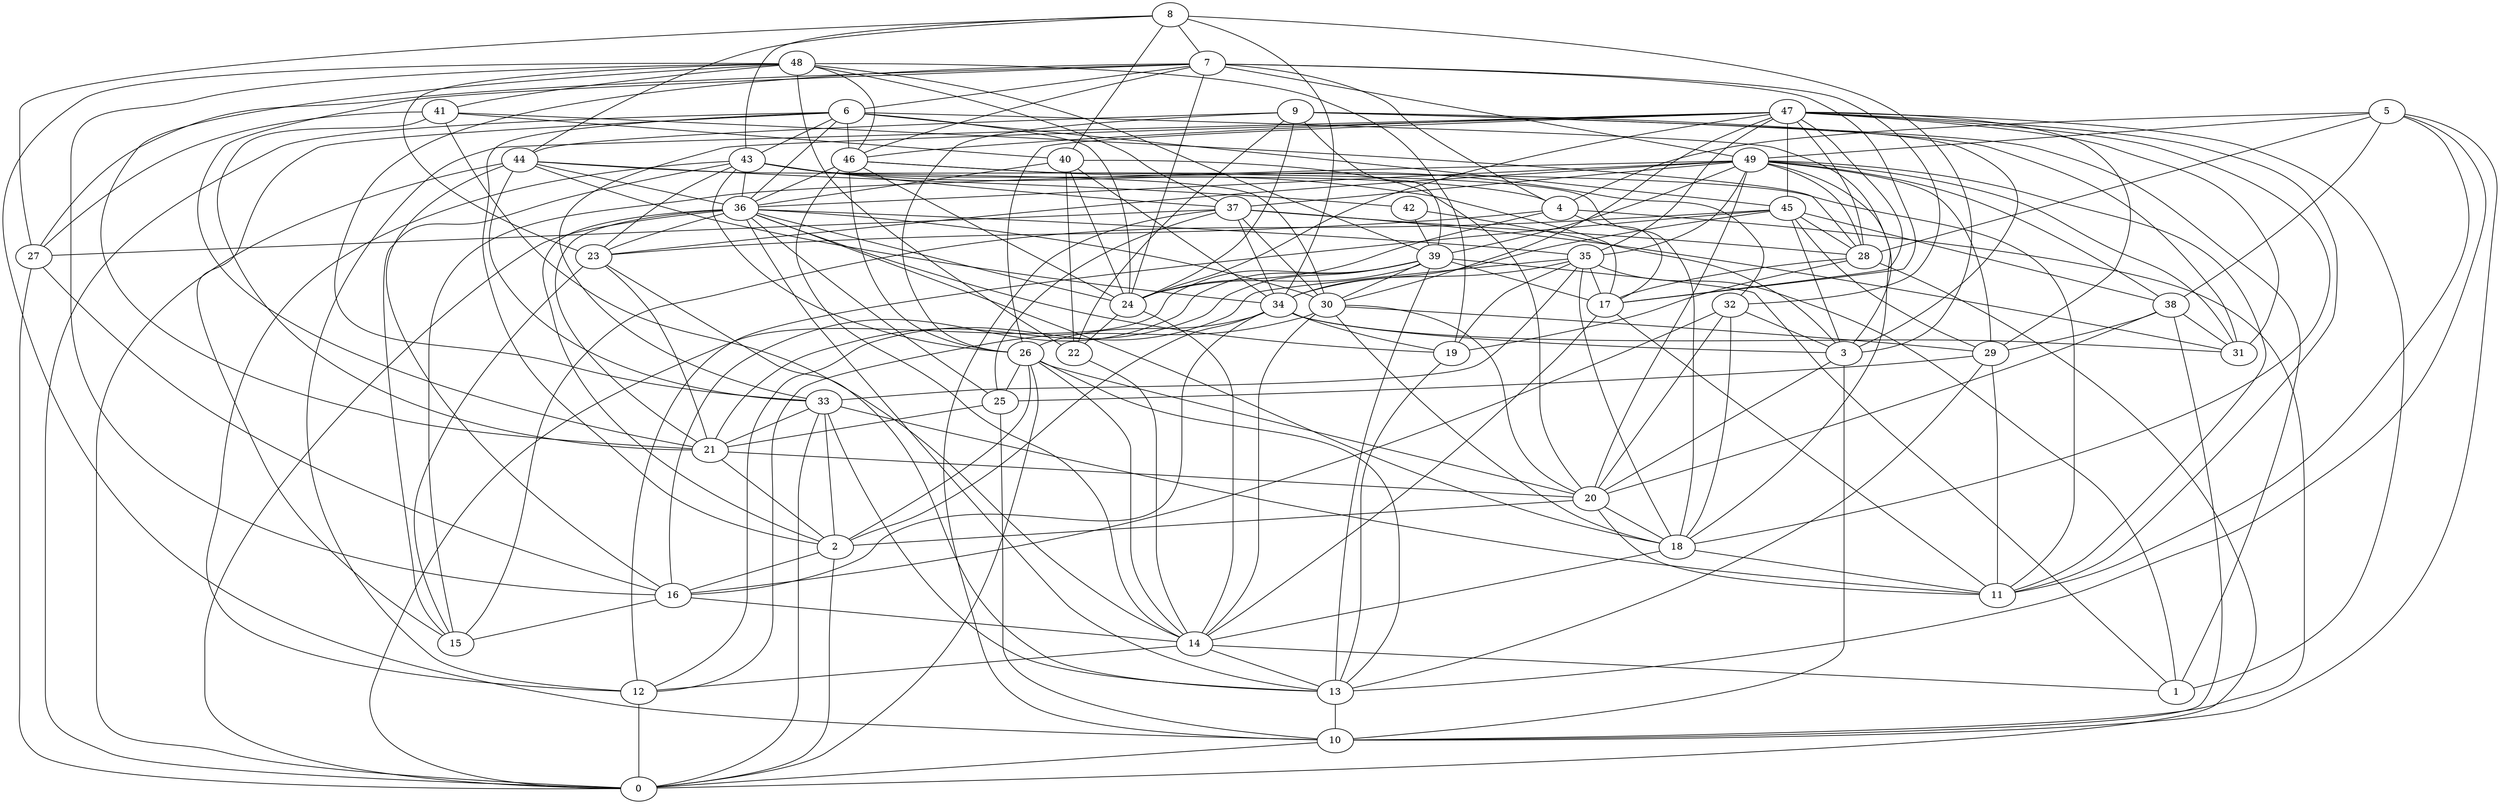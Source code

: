 digraph GG_graph {

subgraph G_graph {
edge [color = black]
"13" -> "10" [dir = none]
"29" -> "11" [dir = none]
"29" -> "13" [dir = none]
"9" -> "24" [dir = none]
"9" -> "1" [dir = none]
"9" -> "3" [dir = none]
"9" -> "44" [dir = none]
"9" -> "39" [dir = none]
"18" -> "14" [dir = none]
"18" -> "11" [dir = none]
"22" -> "14" [dir = none]
"8" -> "3" [dir = none]
"8" -> "40" [dir = none]
"8" -> "27" [dir = none]
"8" -> "7" [dir = none]
"42" -> "3" [dir = none]
"42" -> "39" [dir = none]
"49" -> "15" [dir = none]
"49" -> "36" [dir = none]
"49" -> "37" [dir = none]
"49" -> "11" [dir = none]
"49" -> "20" [dir = none]
"49" -> "35" [dir = none]
"49" -> "18" [dir = none]
"49" -> "38" [dir = none]
"5" -> "38" [dir = none]
"5" -> "10" [dir = none]
"5" -> "28" [dir = none]
"5" -> "49" [dir = none]
"35" -> "17" [dir = none]
"35" -> "33" [dir = none]
"35" -> "1" [dir = none]
"35" -> "34" [dir = none]
"37" -> "10" [dir = none]
"37" -> "25" [dir = none]
"37" -> "31" [dir = none]
"37" -> "27" [dir = none]
"37" -> "28" [dir = none]
"33" -> "2" [dir = none]
"33" -> "13" [dir = none]
"38" -> "20" [dir = none]
"38" -> "10" [dir = none]
"38" -> "31" [dir = none]
"24" -> "22" [dir = none]
"24" -> "14" [dir = none]
"16" -> "15" [dir = none]
"47" -> "26" [dir = none]
"47" -> "29" [dir = none]
"47" -> "31" [dir = none]
"47" -> "28" [dir = none]
"47" -> "33" [dir = none]
"47" -> "46" [dir = none]
"47" -> "11" [dir = none]
"47" -> "24" [dir = none]
"47" -> "18" [dir = none]
"43" -> "26" [dir = none]
"43" -> "15" [dir = none]
"43" -> "36" [dir = none]
"43" -> "30" [dir = none]
"43" -> "4" [dir = none]
"43" -> "12" [dir = none]
"43" -> "37" [dir = none]
"36" -> "0" [dir = none]
"36" -> "19" [dir = none]
"36" -> "24" [dir = none]
"36" -> "21" [dir = none]
"36" -> "2" [dir = none]
"36" -> "18" [dir = none]
"36" -> "13" [dir = none]
"36" -> "30" [dir = none]
"36" -> "25" [dir = none]
"4" -> "10" [dir = none]
"4" -> "24" [dir = none]
"4" -> "17" [dir = none]
"20" -> "18" [dir = none]
"20" -> "2" [dir = none]
"10" -> "0" [dir = none]
"7" -> "17" [dir = none]
"7" -> "27" [dir = none]
"7" -> "24" [dir = none]
"7" -> "21" [dir = none]
"7" -> "49" [dir = none]
"7" -> "33" [dir = none]
"7" -> "6" [dir = none]
"7" -> "32" [dir = none]
"46" -> "14" [dir = none]
"46" -> "36" [dir = none]
"46" -> "32" [dir = none]
"48" -> "21" [dir = none]
"48" -> "37" [dir = none]
"48" -> "10" [dir = none]
"48" -> "19" [dir = none]
"48" -> "46" [dir = none]
"48" -> "41" [dir = none]
"19" -> "13" [dir = none]
"28" -> "19" [dir = none]
"28" -> "17" [dir = none]
"28" -> "0" [dir = none]
"41" -> "40" [dir = none]
"41" -> "21" [dir = none]
"41" -> "28" [dir = none]
"41" -> "27" [dir = none]
"40" -> "22" [dir = none]
"40" -> "36" [dir = none]
"40" -> "20" [dir = none]
"39" -> "13" [dir = none]
"39" -> "1" [dir = none]
"39" -> "30" [dir = none]
"39" -> "21" [dir = none]
"39" -> "24" [dir = none]
"39" -> "16" [dir = none]
"39" -> "0" [dir = none]
"44" -> "42" [dir = none]
"44" -> "11" [dir = none]
"44" -> "36" [dir = none]
"44" -> "34" [dir = none]
"44" -> "0" [dir = none]
"44" -> "16" [dir = none]
"44" -> "33" [dir = none]
"23" -> "13" [dir = none]
"23" -> "21" [dir = none]
"23" -> "15" [dir = none]
"34" -> "3" [dir = none]
"34" -> "19" [dir = none]
"34" -> "26" [dir = none]
"14" -> "12" [dir = none]
"14" -> "1" [dir = none]
"32" -> "20" [dir = none]
"32" -> "3" [dir = none]
"26" -> "14" [dir = none]
"26" -> "20" [dir = none]
"30" -> "12" [dir = none]
"30" -> "29" [dir = none]
"30" -> "20" [dir = none]
"30" -> "14" [dir = none]
"45" -> "15" [dir = none]
"45" -> "29" [dir = none]
"45" -> "38" [dir = none]
"6" -> "46" [dir = none]
"6" -> "43" [dir = none]
"6" -> "45" [dir = none]
"6" -> "2" [dir = none]
"6" -> "3" [dir = none]
"3" -> "10" [dir = none]
"3" -> "20" [dir = none]
"25" -> "10" [dir = none]
"2" -> "16" [dir = none]
"5" -> "13" [dir = none]
"21" -> "2" [dir = none]
"40" -> "34" [dir = none]
"29" -> "25" [dir = none]
"45" -> "34" [dir = none]
"12" -> "0" [dir = none]
"46" -> "26" [dir = none]
"4" -> "23" [dir = none]
"35" -> "12" [dir = none]
"36" -> "23" [dir = none]
"48" -> "39" [dir = none]
"47" -> "35" [dir = none]
"34" -> "16" [dir = none]
"6" -> "36" [dir = none]
"8" -> "43" [dir = none]
"39" -> "17" [dir = none]
"45" -> "12" [dir = none]
"26" -> "2" [dir = none]
"46" -> "24" [dir = none]
"9" -> "22" [dir = none]
"36" -> "35" [dir = none]
"33" -> "21" [dir = none]
"17" -> "14" [dir = none]
"43" -> "17" [dir = none]
"37" -> "34" [dir = none]
"45" -> "28" [dir = none]
"40" -> "24" [dir = none]
"33" -> "0" [dir = none]
"49" -> "23" [dir = none]
"49" -> "28" [dir = none]
"8" -> "44" [dir = none]
"21" -> "20" [dir = none]
"6" -> "24" [dir = none]
"27" -> "0" [dir = none]
"47" -> "30" [dir = none]
"45" -> "3" [dir = none]
"47" -> "45" [dir = none]
"48" -> "23" [dir = none]
"30" -> "18" [dir = none]
"2" -> "0" [dir = none]
"9" -> "26" [dir = none]
"49" -> "31" [dir = none]
"34" -> "31" [dir = none]
"48" -> "16" [dir = none]
"46" -> "18" [dir = none]
"35" -> "19" [dir = none]
"9" -> "31" [dir = none]
"32" -> "16" [dir = none]
"35" -> "18" [dir = none]
"25" -> "21" [dir = none]
"5" -> "11" [dir = none]
"26" -> "25" [dir = none]
"38" -> "29" [dir = none]
"6" -> "0" [dir = none]
"43" -> "23" [dir = none]
"26" -> "0" [dir = none]
"47" -> "12" [dir = none]
"48" -> "22" [dir = none]
"27" -> "16" [dir = none]
"6" -> "15" [dir = none]
"5" -> "4" [dir = none]
"33" -> "11" [dir = none]
"26" -> "13" [dir = none]
"17" -> "11" [dir = none]
"47" -> "17" [dir = none]
"14" -> "13" [dir = none]
"41" -> "14" [dir = none]
"7" -> "46" [dir = none]
"20" -> "11" [dir = none]
"16" -> "14" [dir = none]
"49" -> "39" [dir = none]
"32" -> "18" [dir = none]
"7" -> "4" [dir = none]
"37" -> "30" [dir = none]
"47" -> "1" [dir = none]
"8" -> "34" [dir = none]
"49" -> "29" [dir = none]
"34" -> "2" [dir = none]
}

}
